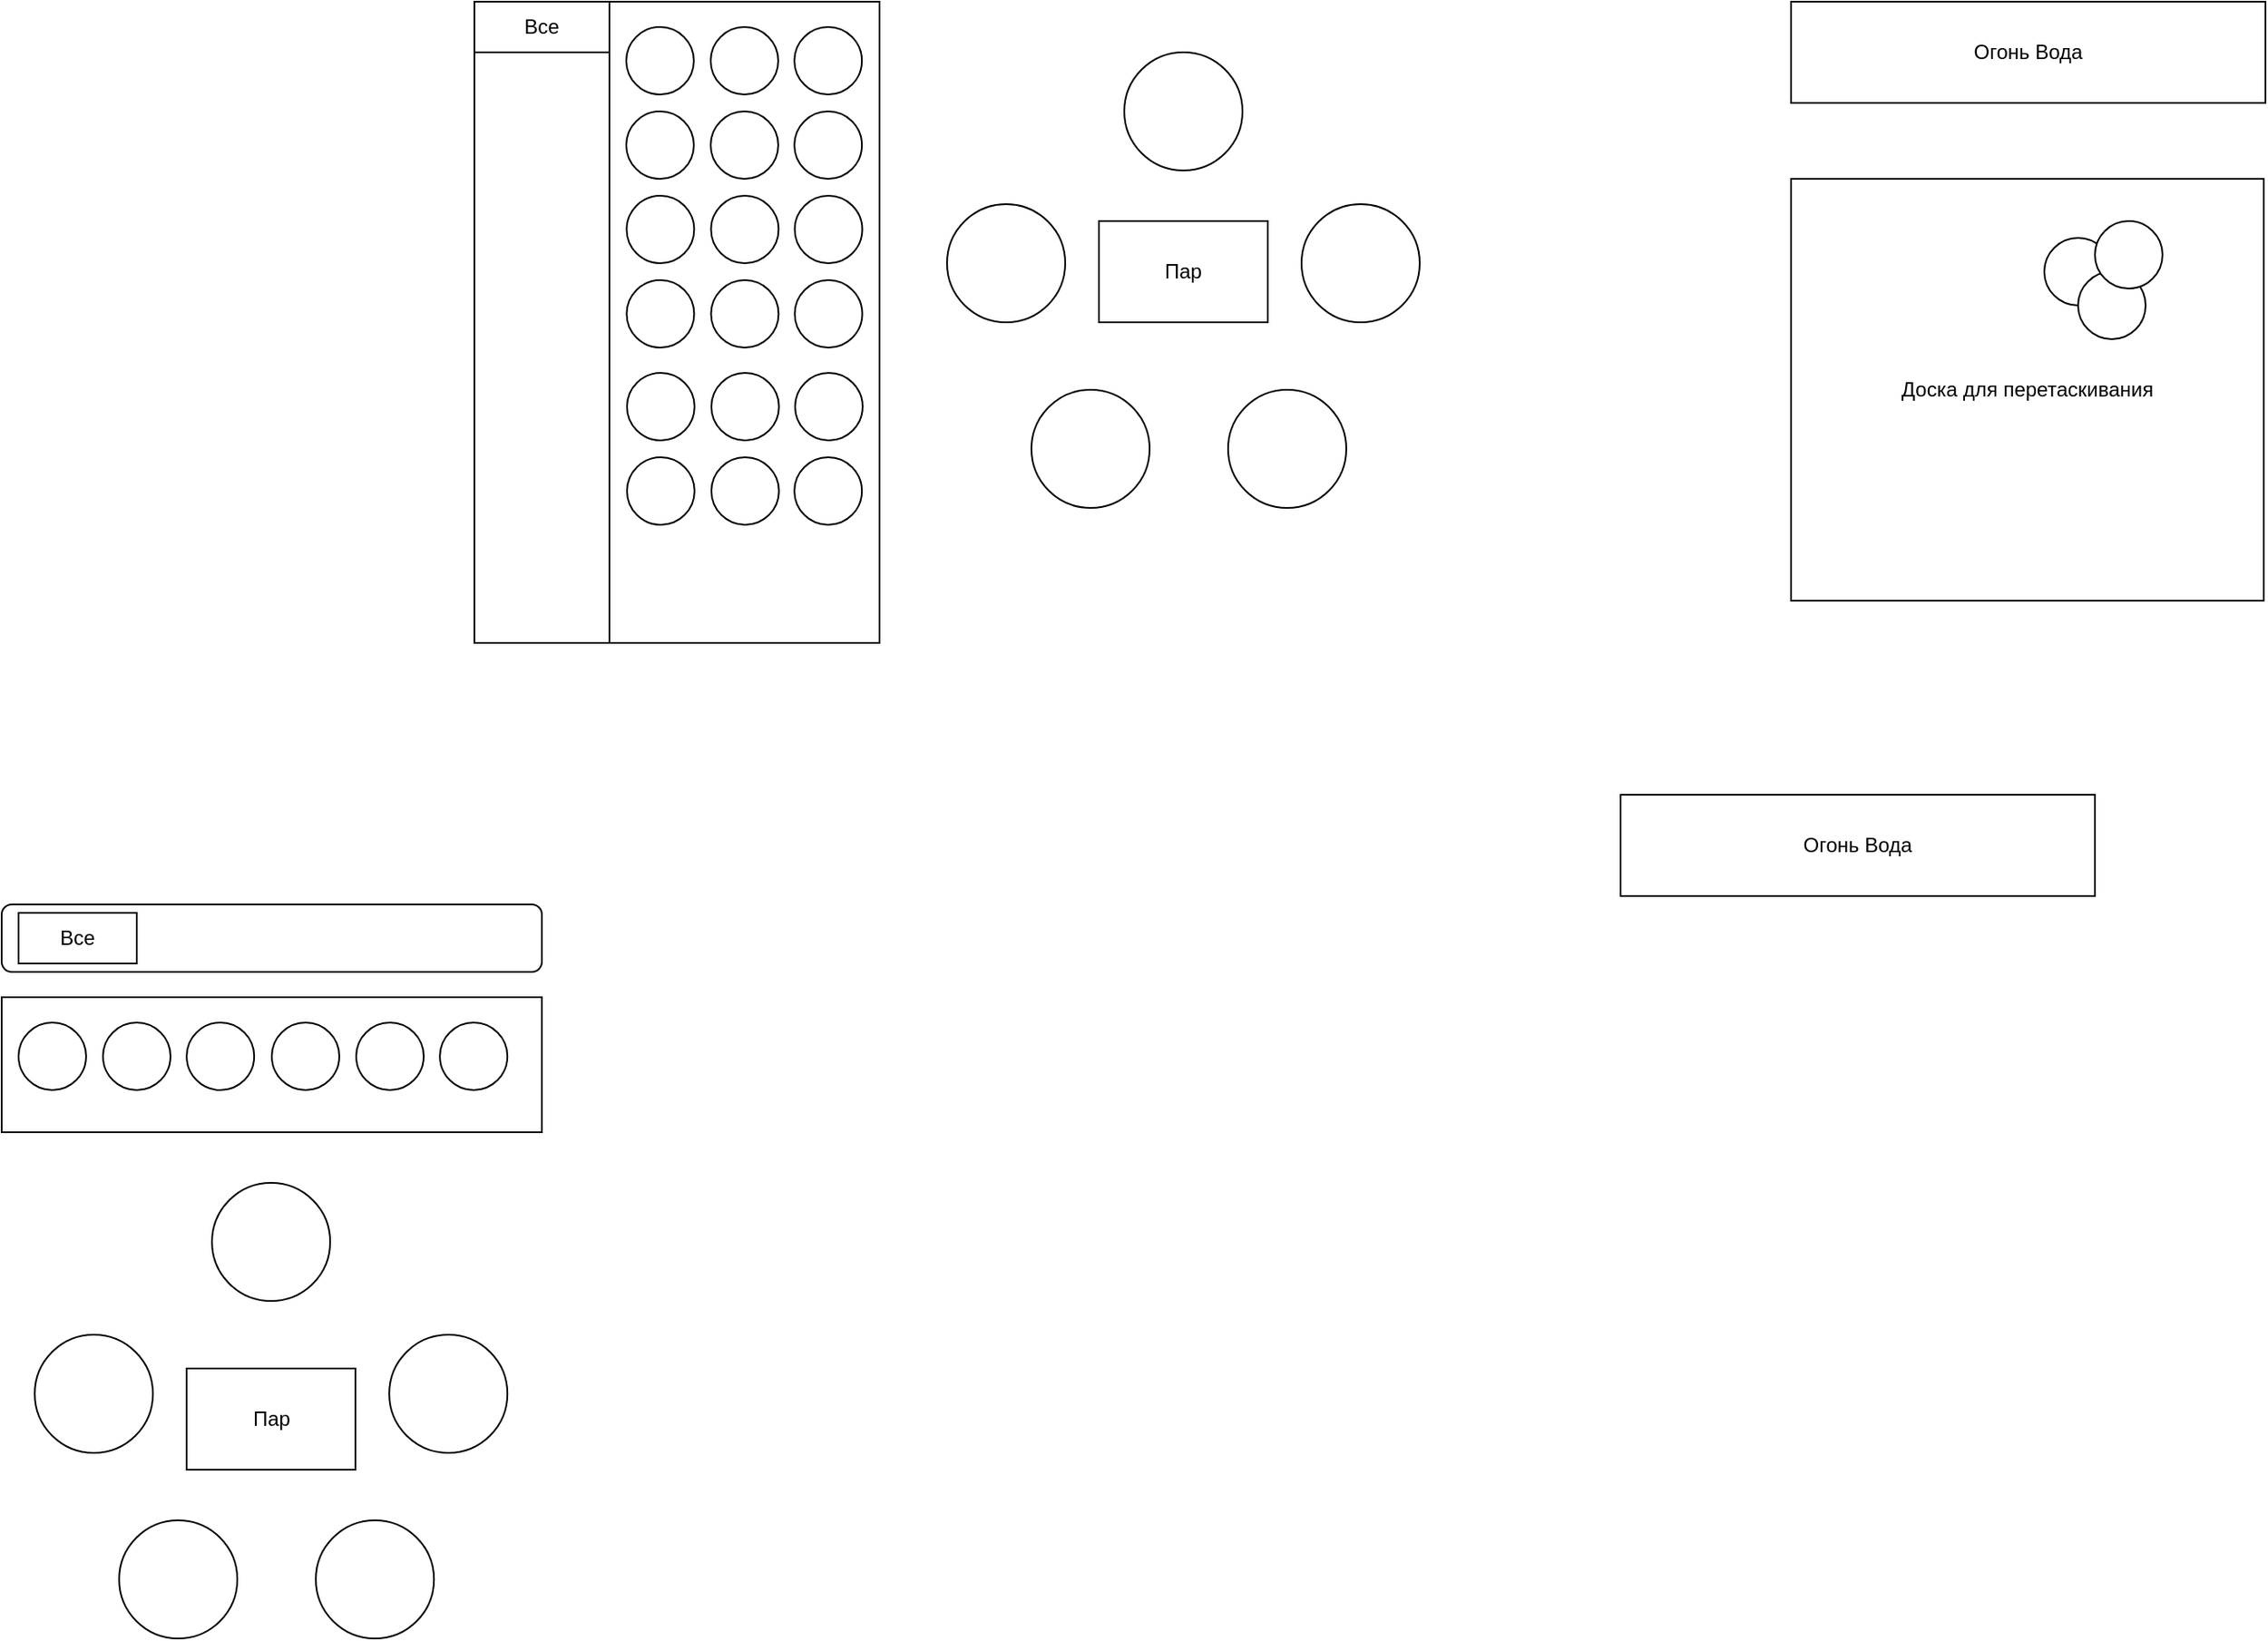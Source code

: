 <mxfile version="24.2.3" type="google">
  <diagram name="Страница — 1" id="TNMOSNldlgD5QW8TvwIm">
    <mxGraphModel grid="1" page="1" gridSize="10" guides="1" tooltips="1" connect="1" arrows="1" fold="1" pageScale="1" pageWidth="827" pageHeight="1169" math="0" shadow="0">
      <root>
        <mxCell id="0" />
        <mxCell id="1" parent="0" />
        <mxCell id="1x3RFQX0JqQuyh_t76qy-1" value="Доска для перетаскивания" style="rounded=0;whiteSpace=wrap;html=1;" vertex="1" parent="1">
          <mxGeometry x="500" y="135" width="280" height="250" as="geometry" />
        </mxCell>
        <mxCell id="1x3RFQX0JqQuyh_t76qy-7" value="Огонь Вода" style="rounded=0;whiteSpace=wrap;html=1;" vertex="1" parent="1">
          <mxGeometry x="399" y="500" width="281" height="60" as="geometry" />
        </mxCell>
        <mxCell id="1x3RFQX0JqQuyh_t76qy-8" value="Огонь Вода" style="rounded=0;whiteSpace=wrap;html=1;" vertex="1" parent="1">
          <mxGeometry x="500" y="30" width="281" height="60" as="geometry" />
        </mxCell>
        <mxCell id="1x3RFQX0JqQuyh_t76qy-13" value="" style="ellipse;whiteSpace=wrap;html=1;" vertex="1" parent="1">
          <mxGeometry x="650" y="170" width="40" height="40" as="geometry" />
        </mxCell>
        <mxCell id="1x3RFQX0JqQuyh_t76qy-14" value="" style="ellipse;whiteSpace=wrap;html=1;" vertex="1" parent="1">
          <mxGeometry x="670" y="190" width="40" height="40" as="geometry" />
        </mxCell>
        <mxCell id="1x3RFQX0JqQuyh_t76qy-15" value="" style="ellipse;whiteSpace=wrap;html=1;" vertex="1" parent="1">
          <mxGeometry x="680" y="160" width="40" height="40" as="geometry" />
        </mxCell>
        <mxCell id="bbnuX7Kb9iMUQeQ7vWcD-1" value="" style="shape=image;verticalLabelPosition=bottom;labelBackgroundColor=default;verticalAlign=top;aspect=fixed;imageAspect=0;image=https://cdn-images.postach.io/5bc78f75-63b7-4481-b839-c3d9b41b0f78/28d88c13-e426-4b7a-8e10-568eb9d62630/7ad901bf-5575-475b-a0d2-3c6e929e91d4.jpg;" vertex="1" parent="1">
          <mxGeometry x="-50.42" y="500" width="363.84" height="393" as="geometry" />
        </mxCell>
        <mxCell id="1x3RFQX0JqQuyh_t76qy-16" value="" style="rounded=0;whiteSpace=wrap;html=1;" vertex="1" parent="1">
          <mxGeometry x="-200" y="30" width="160" height="380" as="geometry" />
        </mxCell>
        <mxCell id="1x3RFQX0JqQuyh_t76qy-17" value="" style="ellipse;whiteSpace=wrap;html=1;aspect=fixed;" vertex="1" parent="1">
          <mxGeometry x="-190" y="45" width="40" height="40" as="geometry" />
        </mxCell>
        <mxCell id="1x3RFQX0JqQuyh_t76qy-18" value="" style="ellipse;whiteSpace=wrap;html=1;aspect=fixed;" vertex="1" parent="1">
          <mxGeometry x="-190" y="95" width="40" height="40" as="geometry" />
        </mxCell>
        <mxCell id="1x3RFQX0JqQuyh_t76qy-19" value="" style="ellipse;whiteSpace=wrap;html=1;aspect=fixed;" vertex="1" parent="1">
          <mxGeometry x="-140" y="45" width="40" height="40" as="geometry" />
        </mxCell>
        <mxCell id="1x3RFQX0JqQuyh_t76qy-20" value="" style="ellipse;whiteSpace=wrap;html=1;aspect=fixed;" vertex="1" parent="1">
          <mxGeometry x="-140" y="95" width="40" height="40" as="geometry" />
        </mxCell>
        <mxCell id="bbnuX7Kb9iMUQeQ7vWcD-7" value="" style="ellipse;whiteSpace=wrap;html=1;aspect=fixed;" vertex="1" parent="1">
          <mxGeometry x="-90.42" y="45" width="40" height="40" as="geometry" />
        </mxCell>
        <mxCell id="bbnuX7Kb9iMUQeQ7vWcD-8" value="" style="ellipse;whiteSpace=wrap;html=1;aspect=fixed;" vertex="1" parent="1">
          <mxGeometry x="-90.42" y="95" width="40" height="40" as="geometry" />
        </mxCell>
        <mxCell id="bbnuX7Kb9iMUQeQ7vWcD-9" value="" style="ellipse;whiteSpace=wrap;html=1;aspect=fixed;" vertex="1" parent="1">
          <mxGeometry x="-189.79" y="145" width="40" height="40" as="geometry" />
        </mxCell>
        <mxCell id="bbnuX7Kb9iMUQeQ7vWcD-10" value="" style="ellipse;whiteSpace=wrap;html=1;aspect=fixed;" vertex="1" parent="1">
          <mxGeometry x="-189.79" y="195" width="40" height="40" as="geometry" />
        </mxCell>
        <mxCell id="bbnuX7Kb9iMUQeQ7vWcD-11" value="" style="ellipse;whiteSpace=wrap;html=1;aspect=fixed;" vertex="1" parent="1">
          <mxGeometry x="-139.79" y="145" width="40" height="40" as="geometry" />
        </mxCell>
        <mxCell id="bbnuX7Kb9iMUQeQ7vWcD-12" value="" style="ellipse;whiteSpace=wrap;html=1;aspect=fixed;" vertex="1" parent="1">
          <mxGeometry x="-139.79" y="195" width="40" height="40" as="geometry" />
        </mxCell>
        <mxCell id="bbnuX7Kb9iMUQeQ7vWcD-13" value="" style="ellipse;whiteSpace=wrap;html=1;aspect=fixed;" vertex="1" parent="1">
          <mxGeometry x="-90.21" y="145" width="40" height="40" as="geometry" />
        </mxCell>
        <mxCell id="bbnuX7Kb9iMUQeQ7vWcD-14" value="" style="ellipse;whiteSpace=wrap;html=1;aspect=fixed;" vertex="1" parent="1">
          <mxGeometry x="-90.21" y="195" width="40" height="40" as="geometry" />
        </mxCell>
        <mxCell id="bbnuX7Kb9iMUQeQ7vWcD-15" value="" style="ellipse;whiteSpace=wrap;html=1;aspect=fixed;" vertex="1" parent="1">
          <mxGeometry x="-189.58" y="250" width="40" height="40" as="geometry" />
        </mxCell>
        <mxCell id="bbnuX7Kb9iMUQeQ7vWcD-16" value="" style="ellipse;whiteSpace=wrap;html=1;aspect=fixed;" vertex="1" parent="1">
          <mxGeometry x="-189.58" y="300" width="40" height="40" as="geometry" />
        </mxCell>
        <mxCell id="bbnuX7Kb9iMUQeQ7vWcD-17" value="" style="ellipse;whiteSpace=wrap;html=1;aspect=fixed;" vertex="1" parent="1">
          <mxGeometry x="-139.58" y="250" width="40" height="40" as="geometry" />
        </mxCell>
        <mxCell id="bbnuX7Kb9iMUQeQ7vWcD-18" value="" style="ellipse;whiteSpace=wrap;html=1;aspect=fixed;" vertex="1" parent="1">
          <mxGeometry x="-139.58" y="300" width="40" height="40" as="geometry" />
        </mxCell>
        <mxCell id="bbnuX7Kb9iMUQeQ7vWcD-19" value="" style="ellipse;whiteSpace=wrap;html=1;aspect=fixed;" vertex="1" parent="1">
          <mxGeometry x="-90" y="250" width="40" height="40" as="geometry" />
        </mxCell>
        <mxCell id="bbnuX7Kb9iMUQeQ7vWcD-20" value="" style="ellipse;whiteSpace=wrap;html=1;aspect=fixed;" vertex="1" parent="1">
          <mxGeometry x="-90.42" y="300" width="40" height="40" as="geometry" />
        </mxCell>
        <mxCell id="1x3RFQX0JqQuyh_t76qy-21" value="" style="rounded=0;whiteSpace=wrap;html=1;" vertex="1" parent="1">
          <mxGeometry x="-280" y="60" width="80" height="350" as="geometry" />
        </mxCell>
        <mxCell id="1x3RFQX0JqQuyh_t76qy-22" value="Все" style="rounded=0;whiteSpace=wrap;html=1;" vertex="1" parent="1">
          <mxGeometry x="-280" y="30" width="80" height="30" as="geometry" />
        </mxCell>
        <mxCell id="bbnuX7Kb9iMUQeQ7vWcD-21" value="" style="ellipse;whiteSpace=wrap;html=1;" vertex="1" parent="1">
          <mxGeometry x="105" y="60" width="70" height="70" as="geometry" />
        </mxCell>
        <mxCell id="bbnuX7Kb9iMUQeQ7vWcD-22" value="" style="ellipse;whiteSpace=wrap;html=1;" vertex="1" parent="1">
          <mxGeometry y="150" width="70" height="70" as="geometry" />
        </mxCell>
        <mxCell id="bbnuX7Kb9iMUQeQ7vWcD-23" value="" style="ellipse;whiteSpace=wrap;html=1;" vertex="1" parent="1">
          <mxGeometry x="210" y="150" width="70" height="70" as="geometry" />
        </mxCell>
        <mxCell id="bbnuX7Kb9iMUQeQ7vWcD-24" value="" style="ellipse;whiteSpace=wrap;html=1;" vertex="1" parent="1">
          <mxGeometry x="166.5" y="260" width="70" height="70" as="geometry" />
        </mxCell>
        <mxCell id="bbnuX7Kb9iMUQeQ7vWcD-25" value="" style="ellipse;whiteSpace=wrap;html=1;" vertex="1" parent="1">
          <mxGeometry x="50" y="260" width="70" height="70" as="geometry" />
        </mxCell>
        <mxCell id="1x3RFQX0JqQuyh_t76qy-24" value="Пар" style="rounded=0;whiteSpace=wrap;html=1;" vertex="1" parent="1">
          <mxGeometry x="90" y="160" width="100" height="60" as="geometry" />
        </mxCell>
        <mxCell id="bbnuX7Kb9iMUQeQ7vWcD-29" value="" style="rounded=1;whiteSpace=wrap;html=1;" vertex="1" parent="1">
          <mxGeometry x="-560" y="565" width="320" height="40" as="geometry" />
        </mxCell>
        <mxCell id="bbnuX7Kb9iMUQeQ7vWcD-30" value="" style="rounded=0;whiteSpace=wrap;html=1;" vertex="1" parent="1">
          <mxGeometry x="-560" y="620" width="320" height="80" as="geometry" />
        </mxCell>
        <mxCell id="bbnuX7Kb9iMUQeQ7vWcD-31" value="" style="ellipse;whiteSpace=wrap;html=1;aspect=fixed;" vertex="1" parent="1">
          <mxGeometry x="-550" y="635" width="40" height="40" as="geometry" />
        </mxCell>
        <mxCell id="bbnuX7Kb9iMUQeQ7vWcD-32" value="" style="ellipse;whiteSpace=wrap;html=1;aspect=fixed;" vertex="1" parent="1">
          <mxGeometry x="-500" y="635" width="40" height="40" as="geometry" />
        </mxCell>
        <mxCell id="bbnuX7Kb9iMUQeQ7vWcD-33" value="" style="ellipse;whiteSpace=wrap;html=1;aspect=fixed;" vertex="1" parent="1">
          <mxGeometry x="-450.42" y="635" width="40" height="40" as="geometry" />
        </mxCell>
        <mxCell id="bbnuX7Kb9iMUQeQ7vWcD-34" value="" style="ellipse;whiteSpace=wrap;html=1;aspect=fixed;" vertex="1" parent="1">
          <mxGeometry x="-400" y="635" width="40" height="40" as="geometry" />
        </mxCell>
        <mxCell id="bbnuX7Kb9iMUQeQ7vWcD-35" value="" style="ellipse;whiteSpace=wrap;html=1;aspect=fixed;" vertex="1" parent="1">
          <mxGeometry x="-350" y="635" width="40" height="40" as="geometry" />
        </mxCell>
        <mxCell id="bbnuX7Kb9iMUQeQ7vWcD-36" value="" style="ellipse;whiteSpace=wrap;html=1;aspect=fixed;" vertex="1" parent="1">
          <mxGeometry x="-300.42" y="635" width="40" height="40" as="geometry" />
        </mxCell>
        <mxCell id="bbnuX7Kb9iMUQeQ7vWcD-37" value="" style="ellipse;whiteSpace=wrap;html=1;" vertex="1" parent="1">
          <mxGeometry x="-435.42" y="730" width="70" height="70" as="geometry" />
        </mxCell>
        <mxCell id="bbnuX7Kb9iMUQeQ7vWcD-38" value="" style="ellipse;whiteSpace=wrap;html=1;" vertex="1" parent="1">
          <mxGeometry x="-540.42" y="820" width="70" height="70" as="geometry" />
        </mxCell>
        <mxCell id="bbnuX7Kb9iMUQeQ7vWcD-39" value="" style="ellipse;whiteSpace=wrap;html=1;" vertex="1" parent="1">
          <mxGeometry x="-330.42" y="820" width="70" height="70" as="geometry" />
        </mxCell>
        <mxCell id="bbnuX7Kb9iMUQeQ7vWcD-40" value="" style="ellipse;whiteSpace=wrap;html=1;" vertex="1" parent="1">
          <mxGeometry x="-373.92" y="930" width="70" height="70" as="geometry" />
        </mxCell>
        <mxCell id="bbnuX7Kb9iMUQeQ7vWcD-41" value="" style="ellipse;whiteSpace=wrap;html=1;" vertex="1" parent="1">
          <mxGeometry x="-490.42" y="930" width="70" height="70" as="geometry" />
        </mxCell>
        <mxCell id="bbnuX7Kb9iMUQeQ7vWcD-42" value="Пар" style="rounded=0;whiteSpace=wrap;html=1;" vertex="1" parent="1">
          <mxGeometry x="-450.42" y="840" width="100" height="60" as="geometry" />
        </mxCell>
        <mxCell id="bbnuX7Kb9iMUQeQ7vWcD-43" value="Все" style="rounded=0;whiteSpace=wrap;html=1;" vertex="1" parent="1">
          <mxGeometry x="-550" y="570" width="70" height="30" as="geometry" />
        </mxCell>
      </root>
    </mxGraphModel>
  </diagram>
</mxfile>
